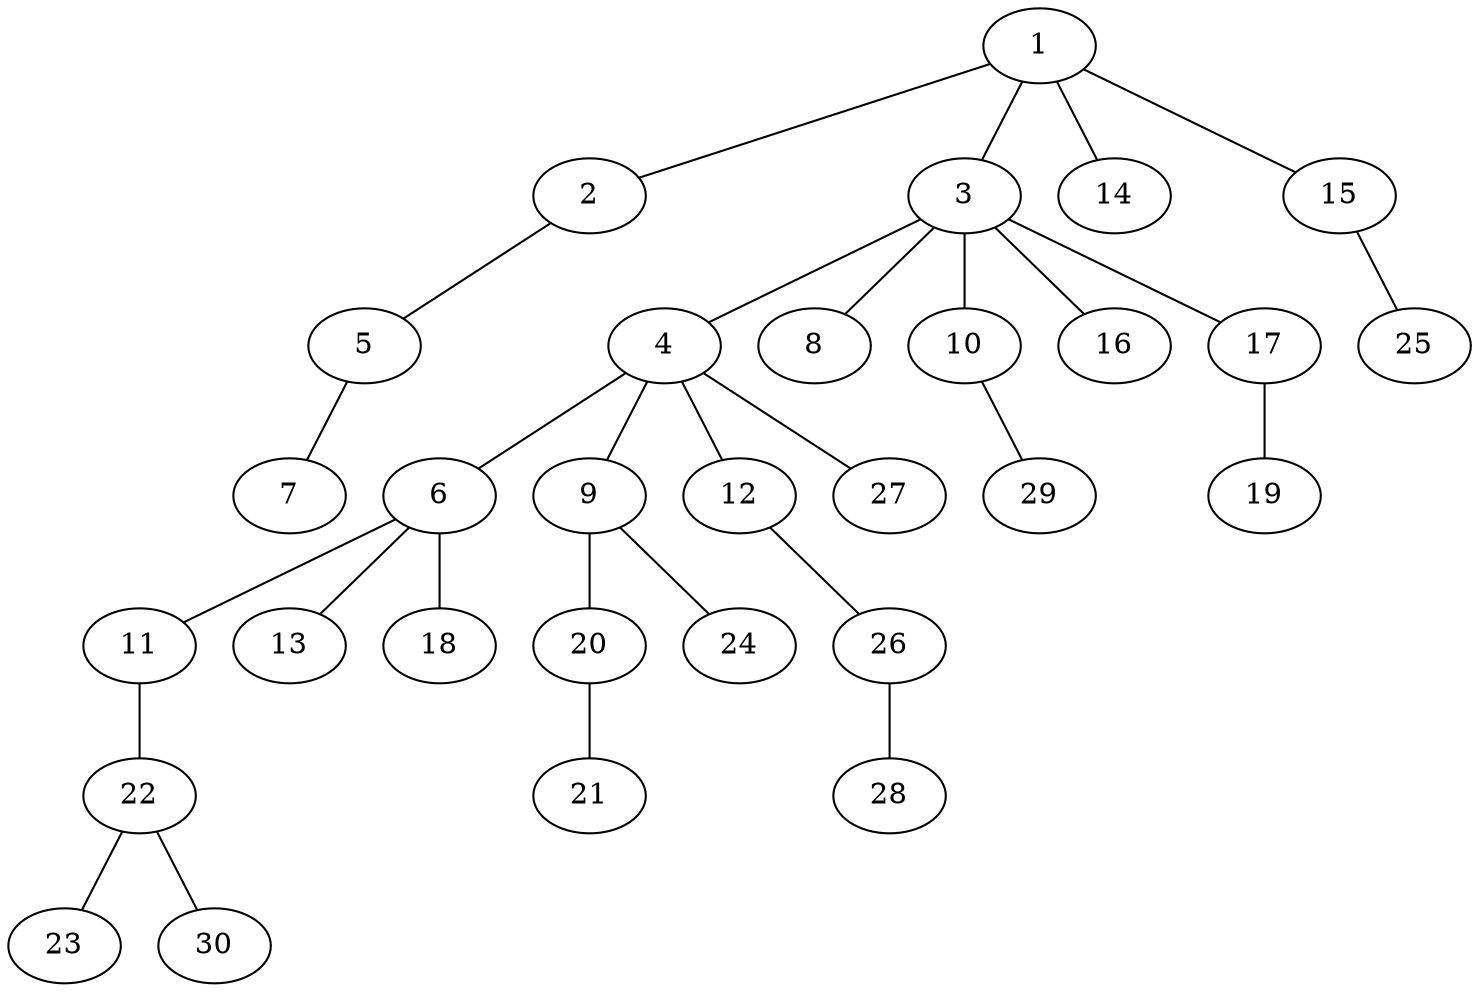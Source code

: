 graph graphname {1--2
1--3
1--14
1--15
2--5
3--4
3--8
3--10
3--16
3--17
4--6
4--9
4--12
4--27
5--7
6--11
6--13
6--18
9--20
9--24
10--29
11--22
12--26
15--25
17--19
20--21
22--23
22--30
26--28
}